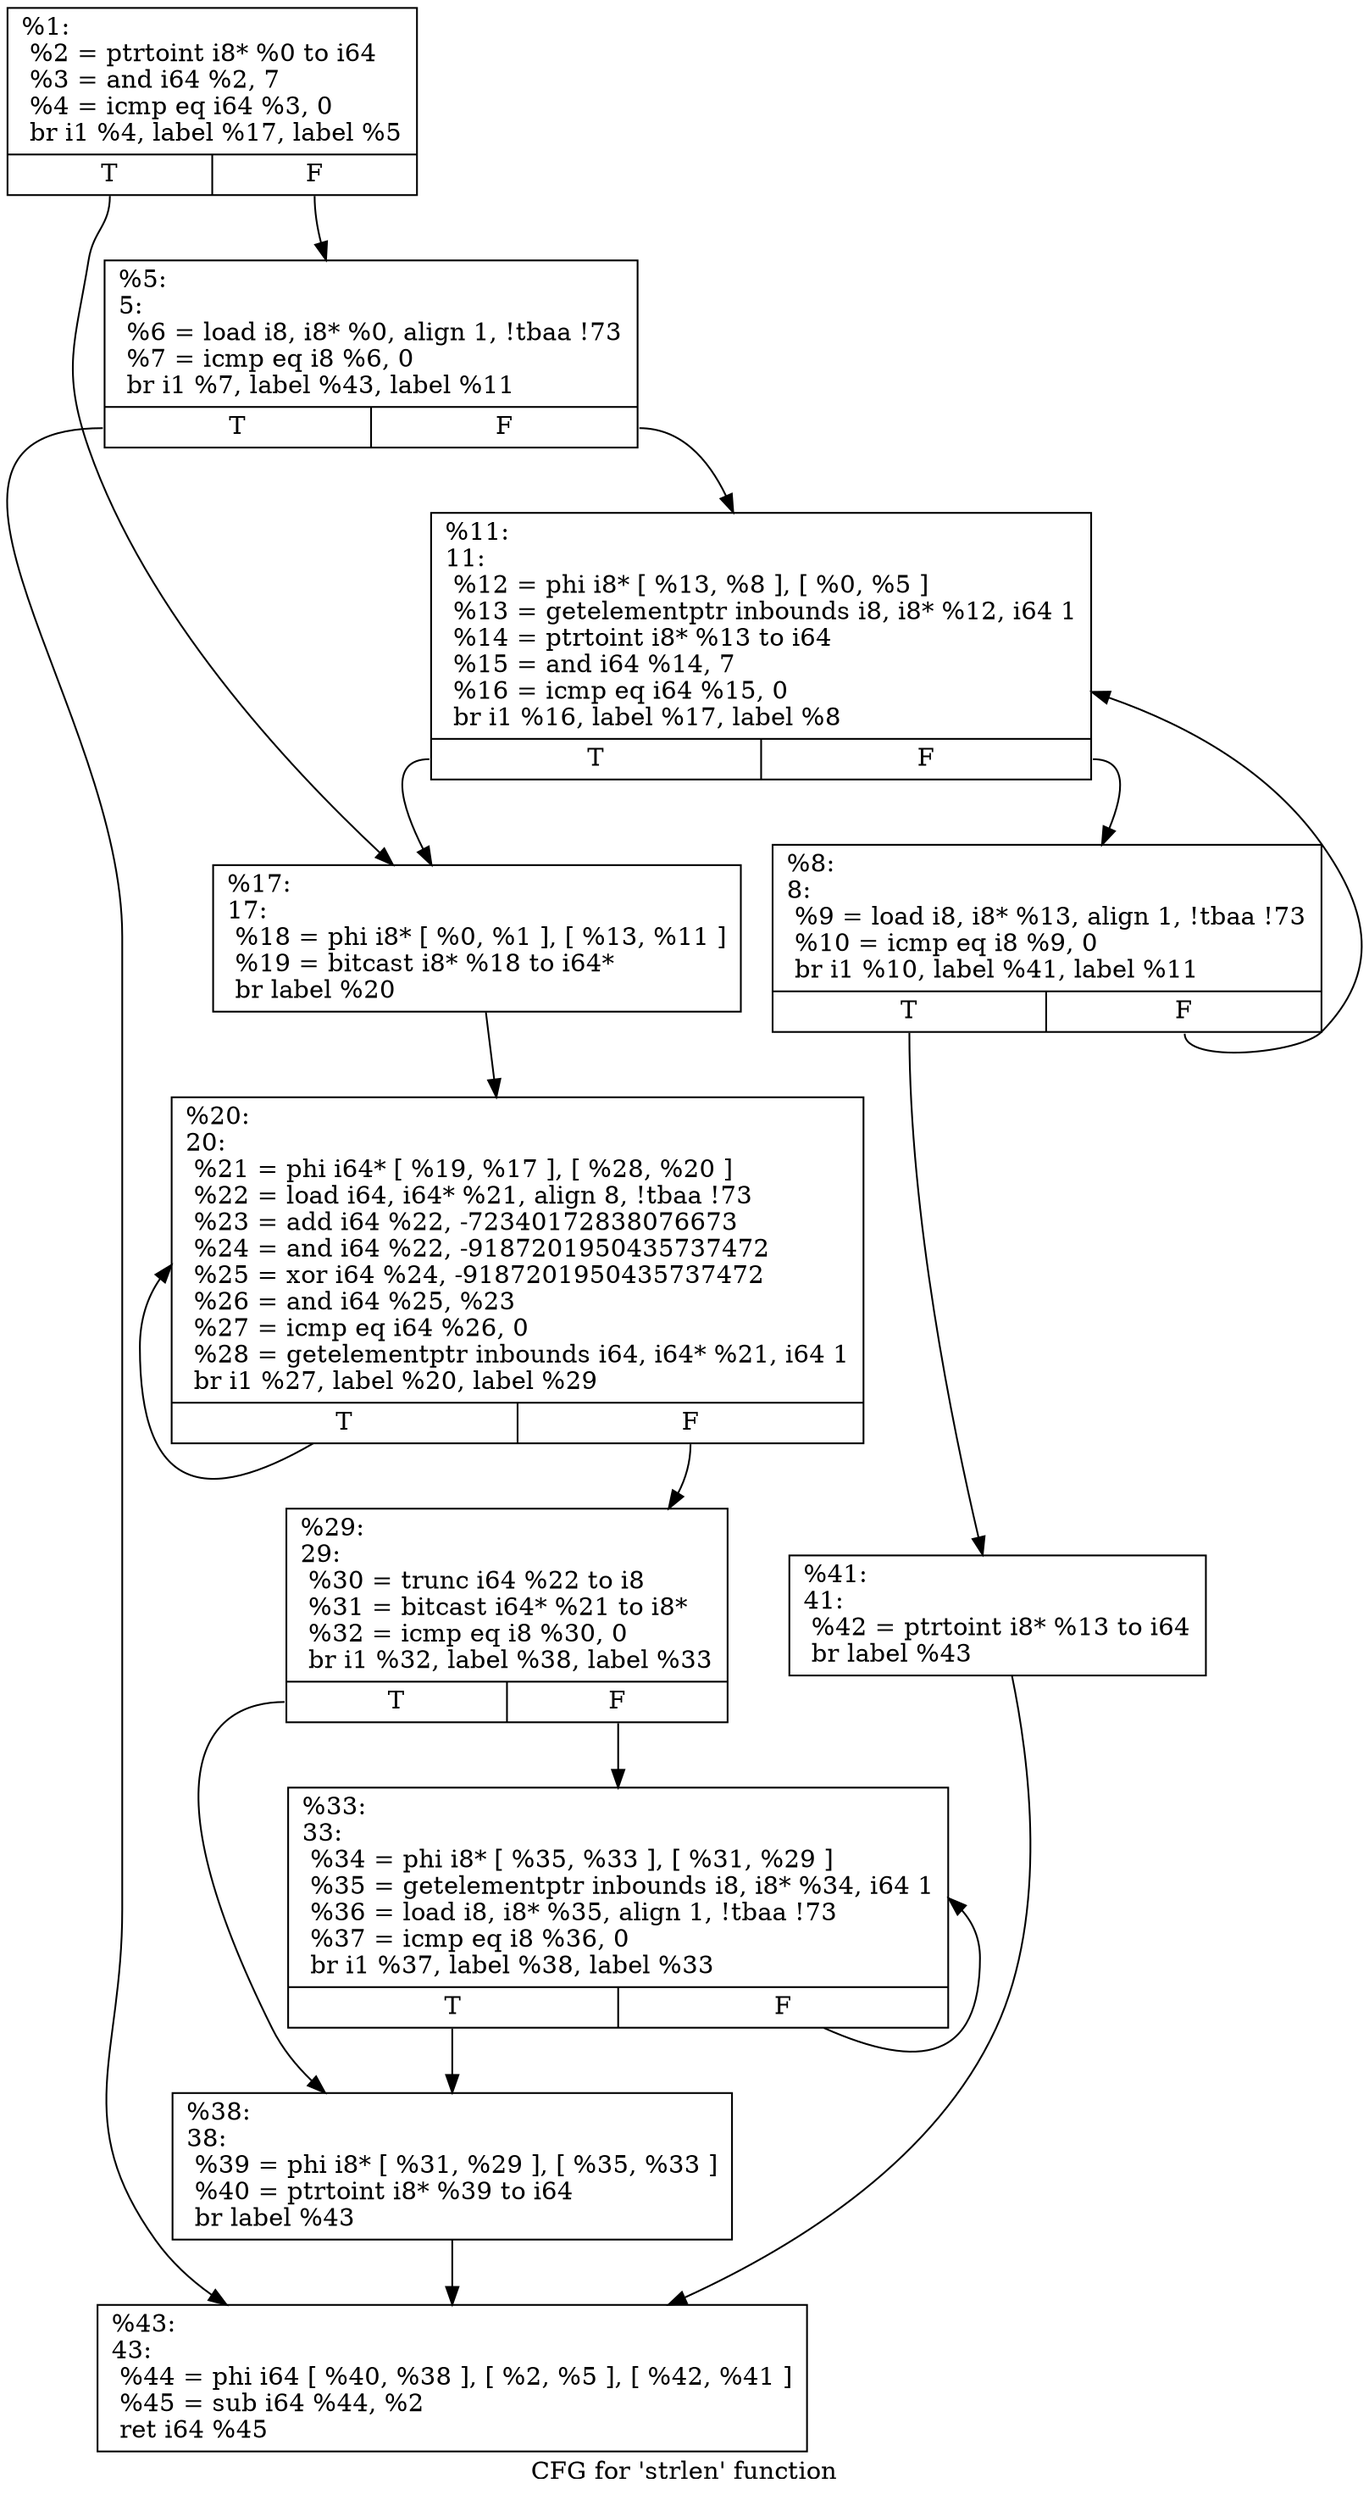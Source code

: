 digraph "CFG for 'strlen' function" {
	label="CFG for 'strlen' function";

	Node0x229e900 [shape=record,label="{%1:\l  %2 = ptrtoint i8* %0 to i64\l  %3 = and i64 %2, 7\l  %4 = icmp eq i64 %3, 0\l  br i1 %4, label %17, label %5\l|{<s0>T|<s1>F}}"];
	Node0x229e900:s0 -> Node0x229eaa0;
	Node0x229e900:s1 -> Node0x229e9b0;
	Node0x229e9b0 [shape=record,label="{%5:\l5:                                                \l  %6 = load i8, i8* %0, align 1, !tbaa !73\l  %7 = icmp eq i8 %6, 0\l  br i1 %7, label %43, label %11\l|{<s0>T|<s1>F}}"];
	Node0x229e9b0:s0 -> Node0x229ec80;
	Node0x229e9b0:s1 -> Node0x229ea50;
	Node0x229ea00 [shape=record,label="{%8:\l8:                                                \l  %9 = load i8, i8* %13, align 1, !tbaa !73\l  %10 = icmp eq i8 %9, 0\l  br i1 %10, label %41, label %11\l|{<s0>T|<s1>F}}"];
	Node0x229ea00:s0 -> Node0x229ec30;
	Node0x229ea00:s1 -> Node0x229ea50;
	Node0x229ea50 [shape=record,label="{%11:\l11:                                               \l  %12 = phi i8* [ %13, %8 ], [ %0, %5 ]\l  %13 = getelementptr inbounds i8, i8* %12, i64 1\l  %14 = ptrtoint i8* %13 to i64\l  %15 = and i64 %14, 7\l  %16 = icmp eq i64 %15, 0\l  br i1 %16, label %17, label %8\l|{<s0>T|<s1>F}}"];
	Node0x229ea50:s0 -> Node0x229eaa0;
	Node0x229ea50:s1 -> Node0x229ea00;
	Node0x229eaa0 [shape=record,label="{%17:\l17:                                               \l  %18 = phi i8* [ %0, %1 ], [ %13, %11 ]\l  %19 = bitcast i8* %18 to i64*\l  br label %20\l}"];
	Node0x229eaa0 -> Node0x229eaf0;
	Node0x229eaf0 [shape=record,label="{%20:\l20:                                               \l  %21 = phi i64* [ %19, %17 ], [ %28, %20 ]\l  %22 = load i64, i64* %21, align 8, !tbaa !73\l  %23 = add i64 %22, -72340172838076673\l  %24 = and i64 %22, -9187201950435737472\l  %25 = xor i64 %24, -9187201950435737472\l  %26 = and i64 %25, %23\l  %27 = icmp eq i64 %26, 0\l  %28 = getelementptr inbounds i64, i64* %21, i64 1\l  br i1 %27, label %20, label %29\l|{<s0>T|<s1>F}}"];
	Node0x229eaf0:s0 -> Node0x229eaf0;
	Node0x229eaf0:s1 -> Node0x229eb40;
	Node0x229eb40 [shape=record,label="{%29:\l29:                                               \l  %30 = trunc i64 %22 to i8\l  %31 = bitcast i64* %21 to i8*\l  %32 = icmp eq i8 %30, 0\l  br i1 %32, label %38, label %33\l|{<s0>T|<s1>F}}"];
	Node0x229eb40:s0 -> Node0x229ebe0;
	Node0x229eb40:s1 -> Node0x229eb90;
	Node0x229eb90 [shape=record,label="{%33:\l33:                                               \l  %34 = phi i8* [ %35, %33 ], [ %31, %29 ]\l  %35 = getelementptr inbounds i8, i8* %34, i64 1\l  %36 = load i8, i8* %35, align 1, !tbaa !73\l  %37 = icmp eq i8 %36, 0\l  br i1 %37, label %38, label %33\l|{<s0>T|<s1>F}}"];
	Node0x229eb90:s0 -> Node0x229ebe0;
	Node0x229eb90:s1 -> Node0x229eb90;
	Node0x229ebe0 [shape=record,label="{%38:\l38:                                               \l  %39 = phi i8* [ %31, %29 ], [ %35, %33 ]\l  %40 = ptrtoint i8* %39 to i64\l  br label %43\l}"];
	Node0x229ebe0 -> Node0x229ec80;
	Node0x229ec30 [shape=record,label="{%41:\l41:                                               \l  %42 = ptrtoint i8* %13 to i64\l  br label %43\l}"];
	Node0x229ec30 -> Node0x229ec80;
	Node0x229ec80 [shape=record,label="{%43:\l43:                                               \l  %44 = phi i64 [ %40, %38 ], [ %2, %5 ], [ %42, %41 ]\l  %45 = sub i64 %44, %2\l  ret i64 %45\l}"];
}
